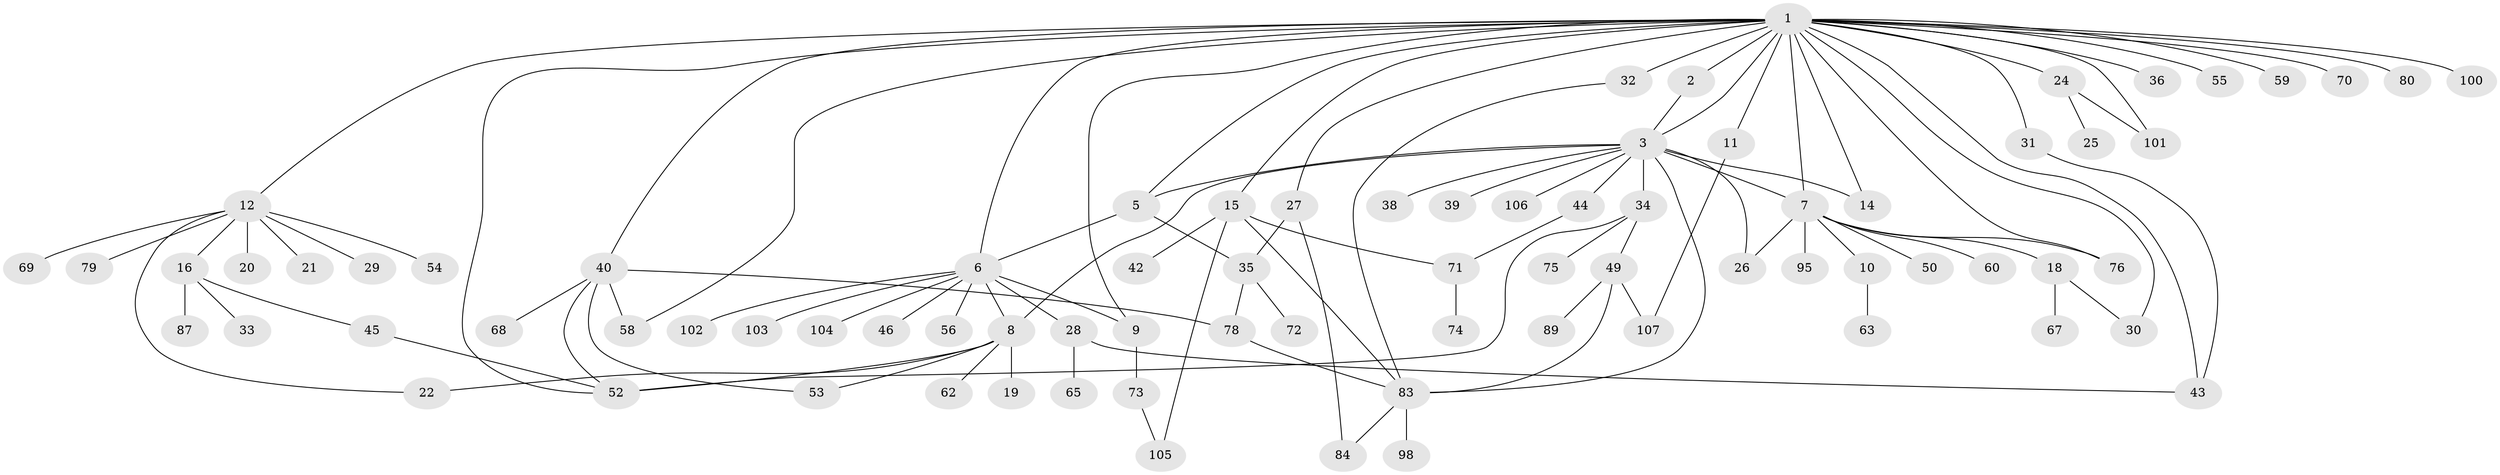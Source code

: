 // Generated by graph-tools (version 1.1) at 2025/23/03/03/25 07:23:53]
// undirected, 80 vertices, 109 edges
graph export_dot {
graph [start="1"]
  node [color=gray90,style=filled];
  1 [super="+4"];
  2 [super="+90"];
  3 [super="+13"];
  5;
  6 [super="+85"];
  7 [super="+96"];
  8 [super="+51"];
  9 [super="+99"];
  10 [super="+94"];
  11 [super="+91"];
  12 [super="+23"];
  14;
  15 [super="+17"];
  16 [super="+77"];
  18 [super="+81"];
  19;
  20;
  21;
  22;
  24;
  25;
  26;
  27;
  28 [super="+66"];
  29;
  30;
  31 [super="+41"];
  32 [super="+92"];
  33;
  34 [super="+37"];
  35 [super="+93"];
  36;
  38;
  39;
  40 [super="+47"];
  42 [super="+48"];
  43 [super="+57"];
  44;
  45;
  46;
  49;
  50;
  52 [super="+64"];
  53;
  54;
  55;
  56;
  58;
  59 [super="+61"];
  60;
  62;
  63;
  65;
  67;
  68;
  69 [super="+82"];
  70;
  71;
  72;
  73;
  74;
  75;
  76 [super="+97"];
  78;
  79;
  80;
  83 [super="+88"];
  84 [super="+86"];
  87;
  89;
  95;
  98;
  100;
  101 [super="+108"];
  102;
  103;
  104;
  105;
  106;
  107;
  1 -- 2 [weight=2];
  1 -- 6;
  1 -- 7 [weight=2];
  1 -- 12;
  1 -- 32 [weight=2];
  1 -- 36;
  1 -- 80;
  1 -- 101;
  1 -- 3;
  1 -- 5;
  1 -- 70;
  1 -- 9;
  1 -- 11;
  1 -- 76;
  1 -- 14;
  1 -- 15;
  1 -- 24;
  1 -- 27;
  1 -- 30;
  1 -- 31;
  1 -- 100;
  1 -- 40;
  1 -- 55;
  1 -- 58;
  1 -- 59;
  1 -- 43;
  1 -- 52;
  2 -- 3;
  3 -- 7;
  3 -- 8;
  3 -- 34;
  3 -- 38;
  3 -- 39;
  3 -- 106;
  3 -- 83;
  3 -- 5;
  3 -- 26;
  3 -- 44;
  3 -- 14;
  5 -- 6;
  5 -- 35;
  6 -- 28;
  6 -- 46;
  6 -- 56;
  6 -- 103;
  6 -- 8;
  6 -- 104;
  6 -- 9;
  6 -- 102;
  7 -- 10;
  7 -- 18;
  7 -- 26;
  7 -- 50;
  7 -- 60;
  7 -- 95;
  7 -- 76;
  8 -- 19;
  8 -- 22;
  8 -- 53;
  8 -- 62;
  8 -- 52 [weight=2];
  9 -- 73;
  10 -- 63;
  11 -- 107;
  12 -- 16;
  12 -- 20;
  12 -- 21;
  12 -- 22;
  12 -- 54;
  12 -- 69;
  12 -- 79;
  12 -- 29;
  15 -- 42;
  15 -- 71;
  15 -- 105;
  15 -- 83;
  16 -- 33;
  16 -- 45;
  16 -- 87;
  18 -- 30;
  18 -- 67;
  24 -- 25;
  24 -- 101;
  27 -- 35;
  27 -- 84;
  28 -- 43;
  28 -- 65;
  31 -- 43;
  32 -- 83;
  34 -- 49;
  34 -- 52;
  34 -- 75;
  35 -- 72;
  35 -- 78;
  40 -- 68;
  40 -- 53;
  40 -- 58;
  40 -- 78;
  40 -- 52;
  44 -- 71;
  45 -- 52;
  49 -- 89;
  49 -- 107;
  49 -- 83;
  71 -- 74;
  73 -- 105;
  78 -- 83;
  83 -- 98;
  83 -- 84;
}
